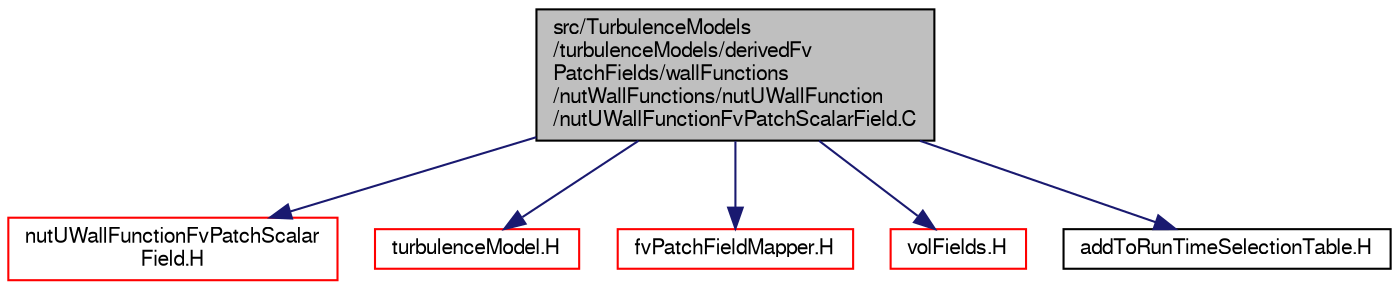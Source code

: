digraph "src/TurbulenceModels/turbulenceModels/derivedFvPatchFields/wallFunctions/nutWallFunctions/nutUWallFunction/nutUWallFunctionFvPatchScalarField.C"
{
  bgcolor="transparent";
  edge [fontname="FreeSans",fontsize="10",labelfontname="FreeSans",labelfontsize="10"];
  node [fontname="FreeSans",fontsize="10",shape=record];
  Node1 [label="src/TurbulenceModels\l/turbulenceModels/derivedFv\lPatchFields/wallFunctions\l/nutWallFunctions/nutUWallFunction\l/nutUWallFunctionFvPatchScalarField.C",height=0.2,width=0.4,color="black", fillcolor="grey75", style="filled" fontcolor="black"];
  Node1 -> Node2 [color="midnightblue",fontsize="10",style="solid",fontname="FreeSans"];
  Node2 [label="nutUWallFunctionFvPatchScalar\lField.H",height=0.2,width=0.4,color="red",URL="$a10128.html"];
  Node1 -> Node3 [color="midnightblue",fontsize="10",style="solid",fontname="FreeSans"];
  Node3 [label="turbulenceModel.H",height=0.2,width=0.4,color="red",URL="$a10230.html"];
  Node1 -> Node4 [color="midnightblue",fontsize="10",style="solid",fontname="FreeSans"];
  Node4 [label="fvPatchFieldMapper.H",height=0.2,width=0.4,color="red",URL="$a05084.html"];
  Node1 -> Node5 [color="midnightblue",fontsize="10",style="solid",fontname="FreeSans"];
  Node5 [label="volFields.H",height=0.2,width=0.4,color="red",URL="$a05178.html"];
  Node1 -> Node6 [color="midnightblue",fontsize="10",style="solid",fontname="FreeSans"];
  Node6 [label="addToRunTimeSelectionTable.H",height=0.2,width=0.4,color="black",URL="$a07378.html",tooltip="Macros for easy insertion into run-time selection tables. "];
}
